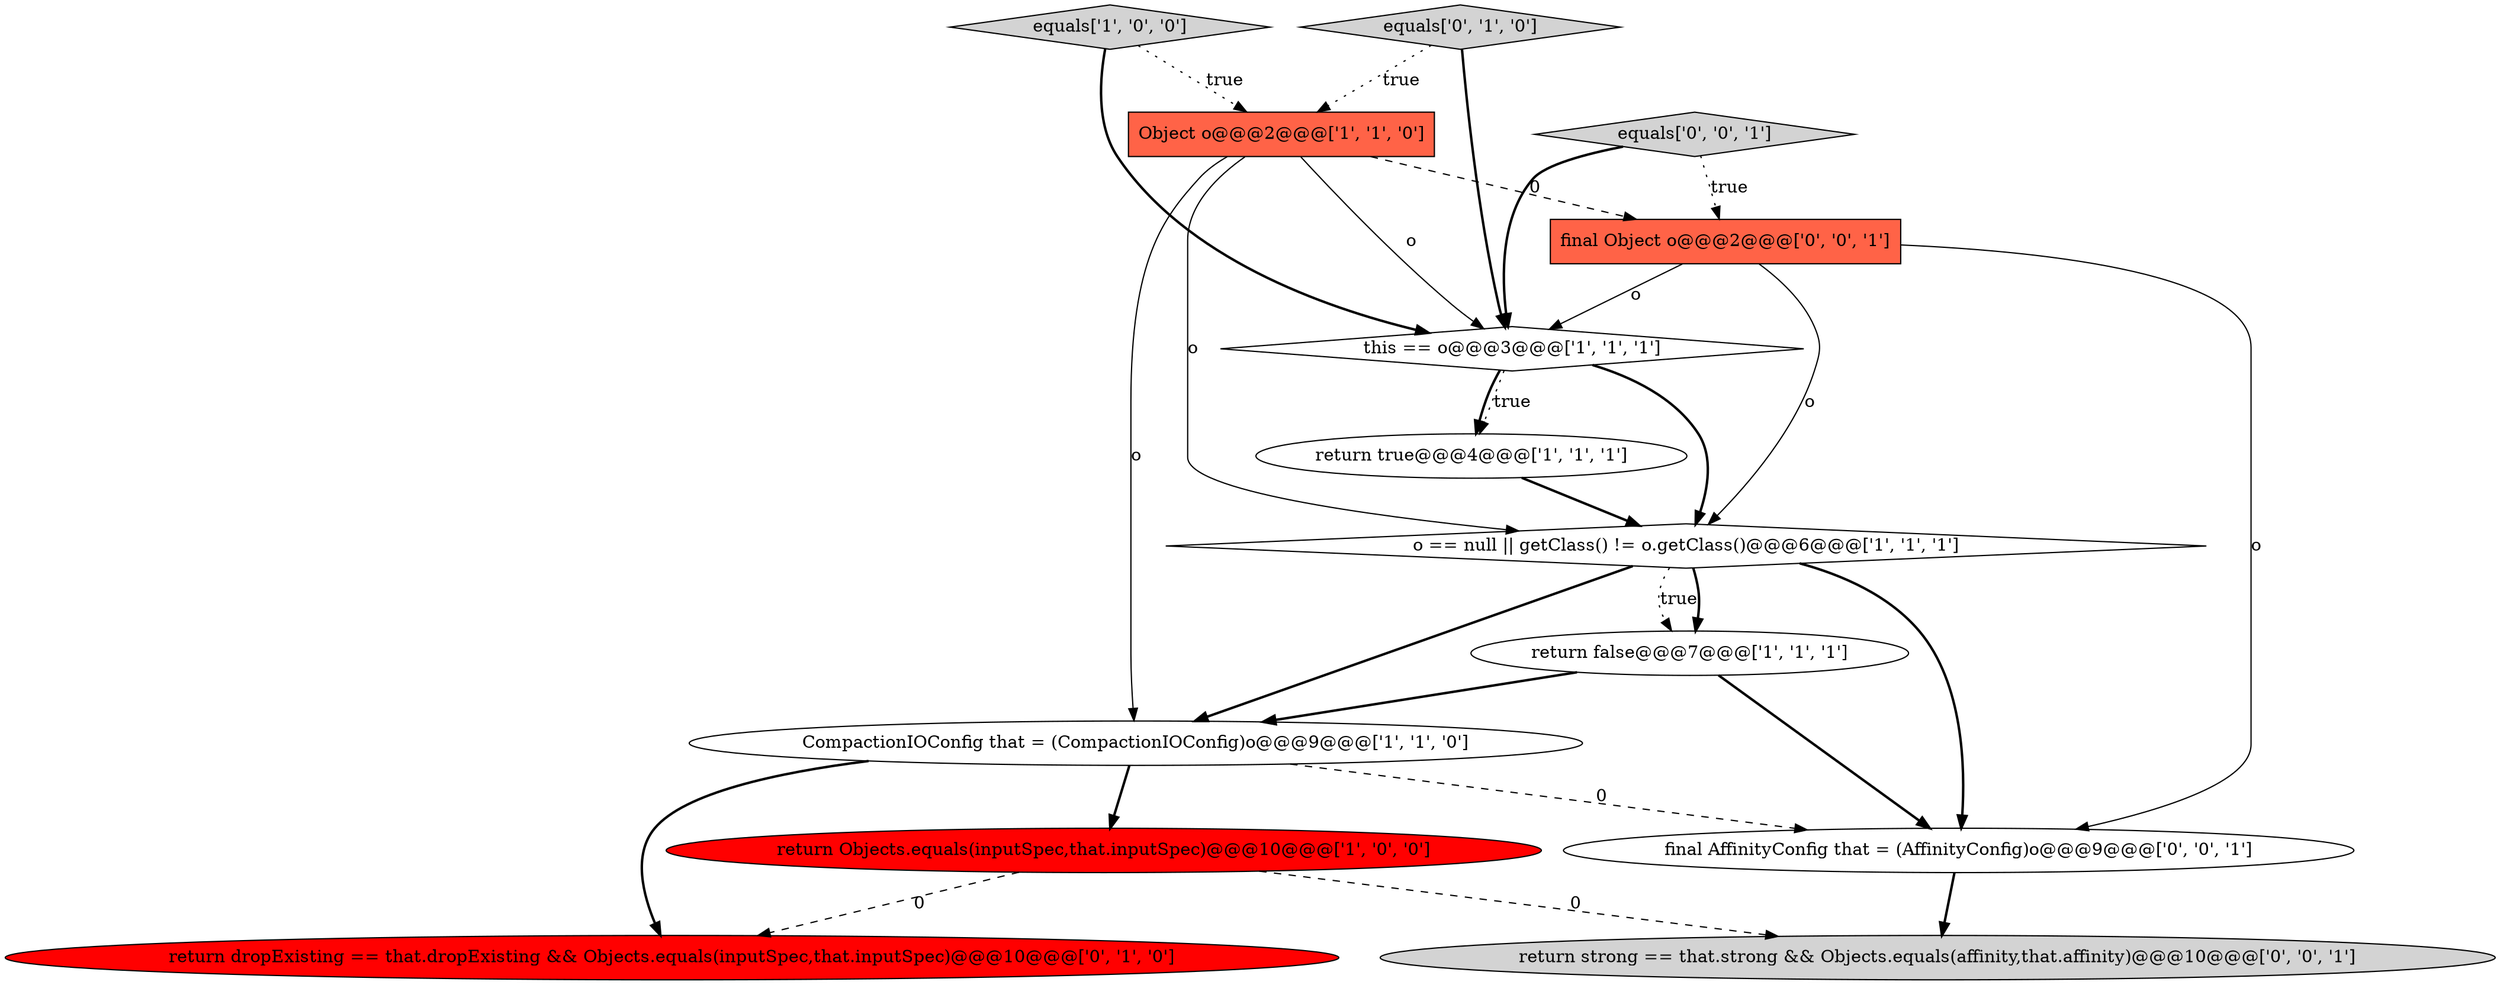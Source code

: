 digraph {
5 [style = filled, label = "equals['1', '0', '0']", fillcolor = lightgray, shape = diamond image = "AAA0AAABBB1BBB"];
0 [style = filled, label = "this == o@@@3@@@['1', '1', '1']", fillcolor = white, shape = diamond image = "AAA0AAABBB1BBB"];
11 [style = filled, label = "final Object o@@@2@@@['0', '0', '1']", fillcolor = tomato, shape = box image = "AAA0AAABBB3BBB"];
7 [style = filled, label = "return false@@@7@@@['1', '1', '1']", fillcolor = white, shape = ellipse image = "AAA0AAABBB1BBB"];
6 [style = filled, label = "o == null || getClass() != o.getClass()@@@6@@@['1', '1', '1']", fillcolor = white, shape = diamond image = "AAA0AAABBB1BBB"];
1 [style = filled, label = "return Objects.equals(inputSpec,that.inputSpec)@@@10@@@['1', '0', '0']", fillcolor = red, shape = ellipse image = "AAA1AAABBB1BBB"];
2 [style = filled, label = "return true@@@4@@@['1', '1', '1']", fillcolor = white, shape = ellipse image = "AAA0AAABBB1BBB"];
12 [style = filled, label = "equals['0', '0', '1']", fillcolor = lightgray, shape = diamond image = "AAA0AAABBB3BBB"];
8 [style = filled, label = "equals['0', '1', '0']", fillcolor = lightgray, shape = diamond image = "AAA0AAABBB2BBB"];
9 [style = filled, label = "return dropExisting == that.dropExisting && Objects.equals(inputSpec,that.inputSpec)@@@10@@@['0', '1', '0']", fillcolor = red, shape = ellipse image = "AAA1AAABBB2BBB"];
13 [style = filled, label = "return strong == that.strong && Objects.equals(affinity,that.affinity)@@@10@@@['0', '0', '1']", fillcolor = lightgray, shape = ellipse image = "AAA0AAABBB3BBB"];
10 [style = filled, label = "final AffinityConfig that = (AffinityConfig)o@@@9@@@['0', '0', '1']", fillcolor = white, shape = ellipse image = "AAA0AAABBB3BBB"];
4 [style = filled, label = "CompactionIOConfig that = (CompactionIOConfig)o@@@9@@@['1', '1', '0']", fillcolor = white, shape = ellipse image = "AAA0AAABBB1BBB"];
3 [style = filled, label = "Object o@@@2@@@['1', '1', '0']", fillcolor = tomato, shape = box image = "AAA0AAABBB1BBB"];
11->6 [style = solid, label="o"];
11->10 [style = solid, label="o"];
4->9 [style = bold, label=""];
0->6 [style = bold, label=""];
7->10 [style = bold, label=""];
2->6 [style = bold, label=""];
3->0 [style = solid, label="o"];
0->2 [style = bold, label=""];
3->4 [style = solid, label="o"];
1->9 [style = dashed, label="0"];
7->4 [style = bold, label=""];
3->6 [style = solid, label="o"];
5->3 [style = dotted, label="true"];
12->0 [style = bold, label=""];
8->3 [style = dotted, label="true"];
11->0 [style = solid, label="o"];
12->11 [style = dotted, label="true"];
1->13 [style = dashed, label="0"];
8->0 [style = bold, label=""];
6->4 [style = bold, label=""];
5->0 [style = bold, label=""];
10->13 [style = bold, label=""];
6->10 [style = bold, label=""];
6->7 [style = dotted, label="true"];
4->1 [style = bold, label=""];
0->2 [style = dotted, label="true"];
6->7 [style = bold, label=""];
4->10 [style = dashed, label="0"];
3->11 [style = dashed, label="0"];
}
